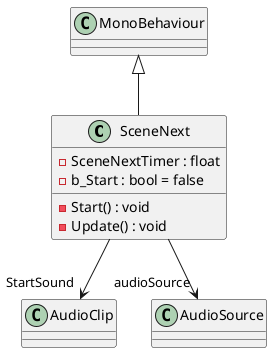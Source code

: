 @startuml
class SceneNext {
    - SceneNextTimer : float
    - b_Start : bool = false
    - Start() : void
    - Update() : void
}
MonoBehaviour <|-- SceneNext
SceneNext --> "StartSound" AudioClip
SceneNext --> "audioSource" AudioSource
@enduml
